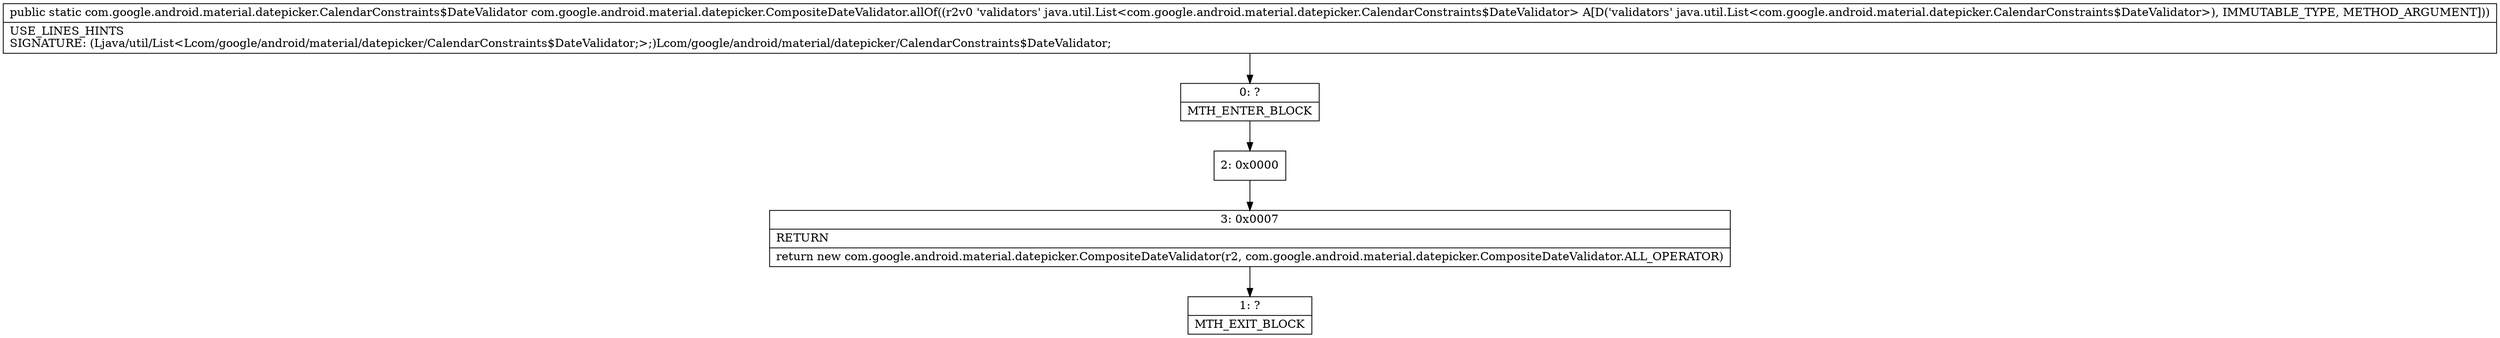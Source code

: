 digraph "CFG forcom.google.android.material.datepicker.CompositeDateValidator.allOf(Ljava\/util\/List;)Lcom\/google\/android\/material\/datepicker\/CalendarConstraints$DateValidator;" {
Node_0 [shape=record,label="{0\:\ ?|MTH_ENTER_BLOCK\l}"];
Node_2 [shape=record,label="{2\:\ 0x0000}"];
Node_3 [shape=record,label="{3\:\ 0x0007|RETURN\l|return new com.google.android.material.datepicker.CompositeDateValidator(r2, com.google.android.material.datepicker.CompositeDateValidator.ALL_OPERATOR)\l}"];
Node_1 [shape=record,label="{1\:\ ?|MTH_EXIT_BLOCK\l}"];
MethodNode[shape=record,label="{public static com.google.android.material.datepicker.CalendarConstraints$DateValidator com.google.android.material.datepicker.CompositeDateValidator.allOf((r2v0 'validators' java.util.List\<com.google.android.material.datepicker.CalendarConstraints$DateValidator\> A[D('validators' java.util.List\<com.google.android.material.datepicker.CalendarConstraints$DateValidator\>), IMMUTABLE_TYPE, METHOD_ARGUMENT]))  | USE_LINES_HINTS\lSIGNATURE: (Ljava\/util\/List\<Lcom\/google\/android\/material\/datepicker\/CalendarConstraints$DateValidator;\>;)Lcom\/google\/android\/material\/datepicker\/CalendarConstraints$DateValidator;\l}"];
MethodNode -> Node_0;Node_0 -> Node_2;
Node_2 -> Node_3;
Node_3 -> Node_1;
}

